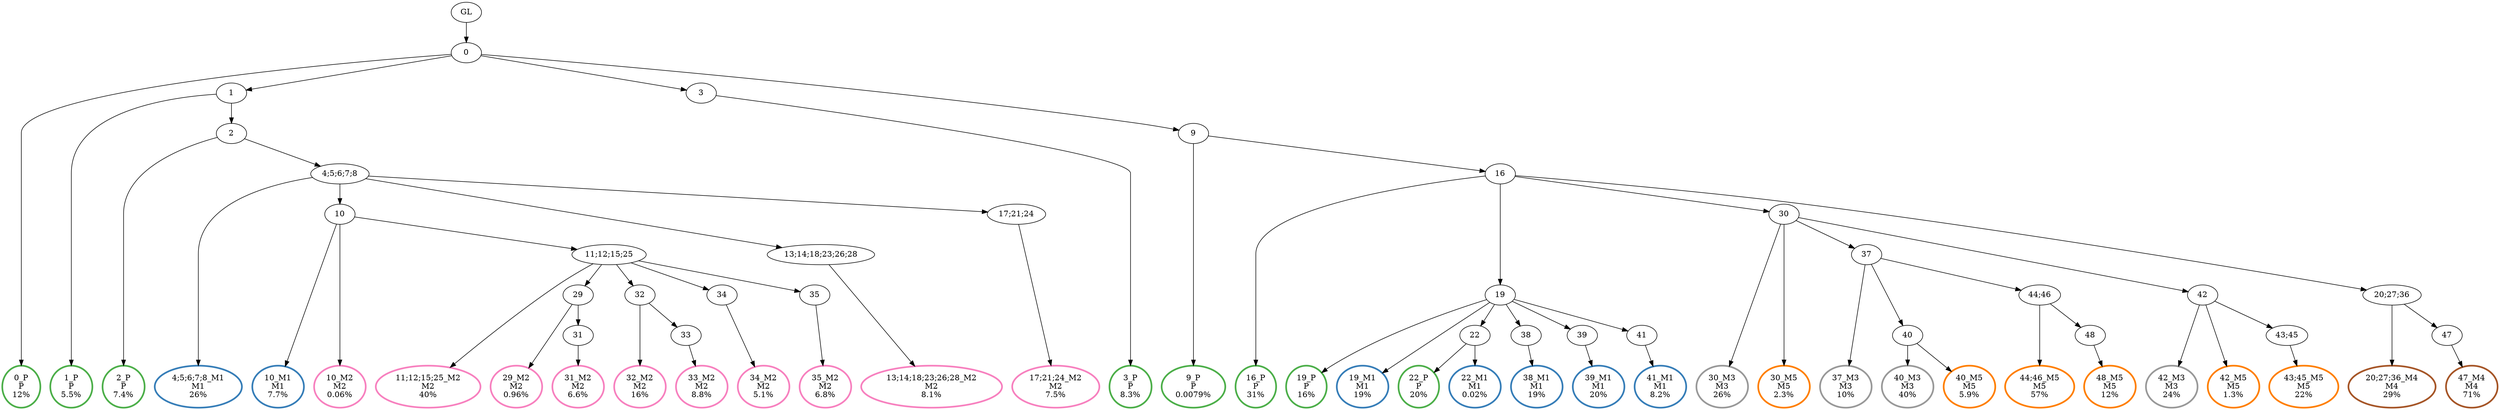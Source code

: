 digraph T {
	{
		rank=same
		66 [penwidth=3,colorscheme=set19,color=3,label="0_P\nP\n12%"]
		64 [penwidth=3,colorscheme=set19,color=3,label="1_P\nP\n5.5%"]
		62 [penwidth=3,colorscheme=set19,color=3,label="2_P\nP\n7.4%"]
		60 [penwidth=3,colorscheme=set19,color=3,label="3_P\nP\n8.3%"]
		58 [penwidth=3,colorscheme=set19,color=3,label="9_P\nP\n0.0079%"]
		56 [penwidth=3,colorscheme=set19,color=3,label="16_P\nP\n31%"]
		54 [penwidth=3,colorscheme=set19,color=3,label="19_P\nP\n16%"]
		52 [penwidth=3,colorscheme=set19,color=3,label="22_P\nP\n20%"]
		50 [penwidth=3,colorscheme=set19,color=2,label="4;5;6;7;8_M1\nM1\n26%"]
		48 [penwidth=3,colorscheme=set19,color=2,label="10_M1\nM1\n7.7%"]
		47 [penwidth=3,colorscheme=set19,color=2,label="19_M1\nM1\n19%"]
		46 [penwidth=3,colorscheme=set19,color=2,label="22_M1\nM1\n0.02%"]
		44 [penwidth=3,colorscheme=set19,color=2,label="38_M1\nM1\n19%"]
		42 [penwidth=3,colorscheme=set19,color=2,label="39_M1\nM1\n20%"]
		40 [penwidth=3,colorscheme=set19,color=2,label="41_M1\nM1\n8.2%"]
		39 [penwidth=3,colorscheme=set19,color=8,label="10_M2\nM2\n0.06%"]
		37 [penwidth=3,colorscheme=set19,color=8,label="11;12;15;25_M2\nM2\n40%"]
		35 [penwidth=3,colorscheme=set19,color=8,label="29_M2\nM2\n0.96%"]
		33 [penwidth=3,colorscheme=set19,color=8,label="31_M2\nM2\n6.6%"]
		31 [penwidth=3,colorscheme=set19,color=8,label="32_M2\nM2\n16%"]
		29 [penwidth=3,colorscheme=set19,color=8,label="33_M2\nM2\n8.8%"]
		27 [penwidth=3,colorscheme=set19,color=8,label="34_M2\nM2\n5.1%"]
		25 [penwidth=3,colorscheme=set19,color=8,label="35_M2\nM2\n6.8%"]
		23 [penwidth=3,colorscheme=set19,color=8,label="13;14;18;23;26;28_M2\nM2\n8.1%"]
		21 [penwidth=3,colorscheme=set19,color=8,label="17;21;24_M2\nM2\n7.5%"]
		19 [penwidth=3,colorscheme=set19,color=9,label="30_M3\nM3\n26%"]
		17 [penwidth=3,colorscheme=set19,color=9,label="37_M3\nM3\n10%"]
		15 [penwidth=3,colorscheme=set19,color=9,label="40_M3\nM3\n40%"]
		13 [penwidth=3,colorscheme=set19,color=9,label="42_M3\nM3\n24%"]
		11 [penwidth=3,colorscheme=set19,color=7,label="20;27;36_M4\nM4\n29%"]
		9 [penwidth=3,colorscheme=set19,color=7,label="47_M4\nM4\n71%"]
		8 [penwidth=3,colorscheme=set19,color=5,label="30_M5\nM5\n2.3%"]
		7 [penwidth=3,colorscheme=set19,color=5,label="40_M5\nM5\n5.9%"]
		5 [penwidth=3,colorscheme=set19,color=5,label="44;46_M5\nM5\n57%"]
		3 [penwidth=3,colorscheme=set19,color=5,label="48_M5\nM5\n12%"]
		2 [penwidth=3,colorscheme=set19,color=5,label="42_M5\nM5\n1.3%"]
		0 [penwidth=3,colorscheme=set19,color=5,label="43;45_M5\nM5\n22%"]
	}
	68 [label="GL"]
	67 [label="0"]
	65 [label="1"]
	63 [label="2"]
	61 [label="3"]
	59 [label="9"]
	57 [label="16"]
	55 [label="19"]
	53 [label="22"]
	51 [label="4;5;6;7;8"]
	49 [label="10"]
	45 [label="38"]
	43 [label="39"]
	41 [label="41"]
	38 [label="11;12;15;25"]
	36 [label="29"]
	34 [label="31"]
	32 [label="32"]
	30 [label="33"]
	28 [label="34"]
	26 [label="35"]
	24 [label="13;14;18;23;26;28"]
	22 [label="17;21;24"]
	20 [label="30"]
	18 [label="37"]
	16 [label="40"]
	14 [label="42"]
	12 [label="20;27;36"]
	10 [label="47"]
	6 [label="44;46"]
	4 [label="48"]
	1 [label="43;45"]
	68 -> 67
	67 -> 66
	67 -> 65
	67 -> 61
	67 -> 59
	65 -> 64
	65 -> 63
	63 -> 62
	63 -> 51
	61 -> 60
	59 -> 58
	59 -> 57
	57 -> 56
	57 -> 55
	57 -> 20
	57 -> 12
	55 -> 54
	55 -> 53
	55 -> 47
	55 -> 45
	55 -> 43
	55 -> 41
	53 -> 52
	53 -> 46
	51 -> 50
	51 -> 49
	51 -> 24
	51 -> 22
	49 -> 48
	49 -> 39
	49 -> 38
	45 -> 44
	43 -> 42
	41 -> 40
	38 -> 37
	38 -> 36
	38 -> 32
	38 -> 28
	38 -> 26
	36 -> 35
	36 -> 34
	34 -> 33
	32 -> 31
	32 -> 30
	30 -> 29
	28 -> 27
	26 -> 25
	24 -> 23
	22 -> 21
	20 -> 19
	20 -> 18
	20 -> 14
	20 -> 8
	18 -> 17
	18 -> 16
	18 -> 6
	16 -> 15
	16 -> 7
	14 -> 13
	14 -> 2
	14 -> 1
	12 -> 11
	12 -> 10
	10 -> 9
	6 -> 5
	6 -> 4
	4 -> 3
	1 -> 0
}
